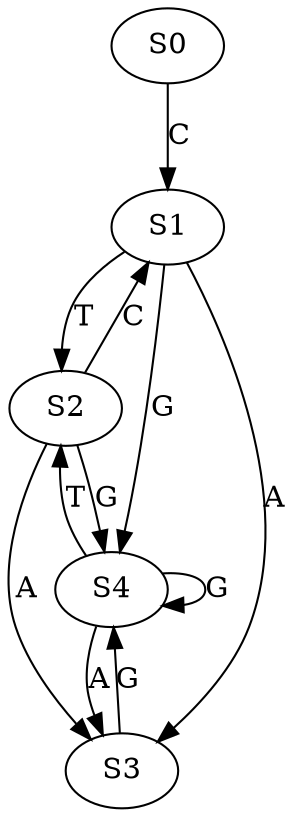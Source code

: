 strict digraph  {
	S0 -> S1 [ label = C ];
	S1 -> S2 [ label = T ];
	S1 -> S3 [ label = A ];
	S1 -> S4 [ label = G ];
	S2 -> S3 [ label = A ];
	S2 -> S4 [ label = G ];
	S2 -> S1 [ label = C ];
	S3 -> S4 [ label = G ];
	S4 -> S2 [ label = T ];
	S4 -> S3 [ label = A ];
	S4 -> S4 [ label = G ];
}
